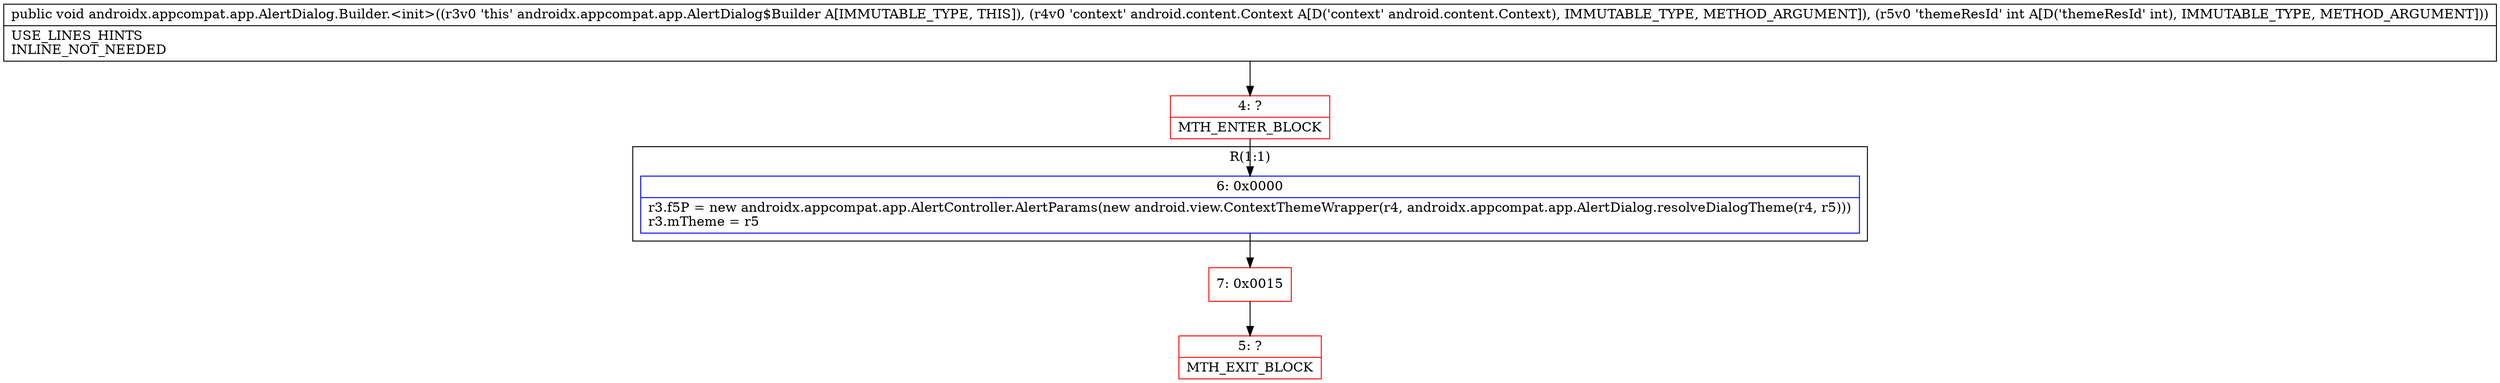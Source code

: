 digraph "CFG forandroidx.appcompat.app.AlertDialog.Builder.\<init\>(Landroid\/content\/Context;I)V" {
subgraph cluster_Region_823925452 {
label = "R(1:1)";
node [shape=record,color=blue];
Node_6 [shape=record,label="{6\:\ 0x0000|r3.f5P = new androidx.appcompat.app.AlertController.AlertParams(new android.view.ContextThemeWrapper(r4, androidx.appcompat.app.AlertDialog.resolveDialogTheme(r4, r5)))\lr3.mTheme = r5\l}"];
}
Node_4 [shape=record,color=red,label="{4\:\ ?|MTH_ENTER_BLOCK\l}"];
Node_7 [shape=record,color=red,label="{7\:\ 0x0015}"];
Node_5 [shape=record,color=red,label="{5\:\ ?|MTH_EXIT_BLOCK\l}"];
MethodNode[shape=record,label="{public void androidx.appcompat.app.AlertDialog.Builder.\<init\>((r3v0 'this' androidx.appcompat.app.AlertDialog$Builder A[IMMUTABLE_TYPE, THIS]), (r4v0 'context' android.content.Context A[D('context' android.content.Context), IMMUTABLE_TYPE, METHOD_ARGUMENT]), (r5v0 'themeResId' int A[D('themeResId' int), IMMUTABLE_TYPE, METHOD_ARGUMENT]))  | USE_LINES_HINTS\lINLINE_NOT_NEEDED\l}"];
MethodNode -> Node_4;Node_6 -> Node_7;
Node_4 -> Node_6;
Node_7 -> Node_5;
}

